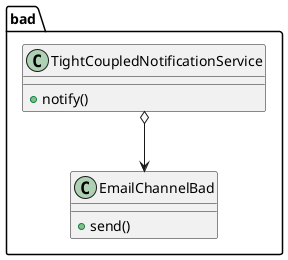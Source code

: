 @startuml
package bad {
class TightCoupledNotificationService {
+notify()
}
class EmailChannelBad {
+send()
}
TightCoupledNotificationService o--> EmailChannelBad
}
@enduml